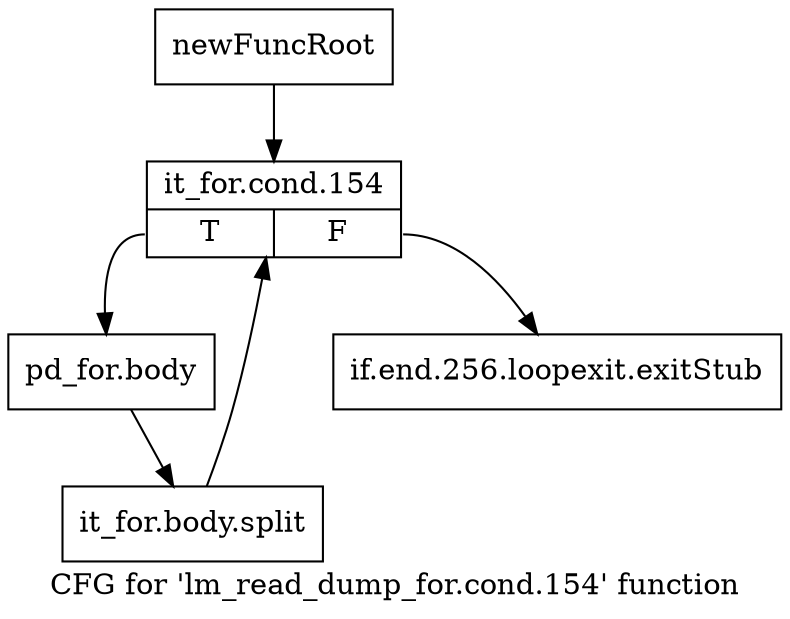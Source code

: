 digraph "CFG for 'lm_read_dump_for.cond.154' function" {
	label="CFG for 'lm_read_dump_for.cond.154' function";

	Node0x1298670 [shape=record,label="{newFuncRoot}"];
	Node0x1298670 -> Node0x1298710;
	Node0x12986c0 [shape=record,label="{if.end.256.loopexit.exitStub}"];
	Node0x1298710 [shape=record,label="{it_for.cond.154|{<s0>T|<s1>F}}"];
	Node0x1298710:s0 -> Node0x1298760;
	Node0x1298710:s1 -> Node0x12986c0;
	Node0x1298760 [shape=record,label="{pd_for.body}"];
	Node0x1298760 -> Node0x15c4890;
	Node0x15c4890 [shape=record,label="{it_for.body.split}"];
	Node0x15c4890 -> Node0x1298710;
}
